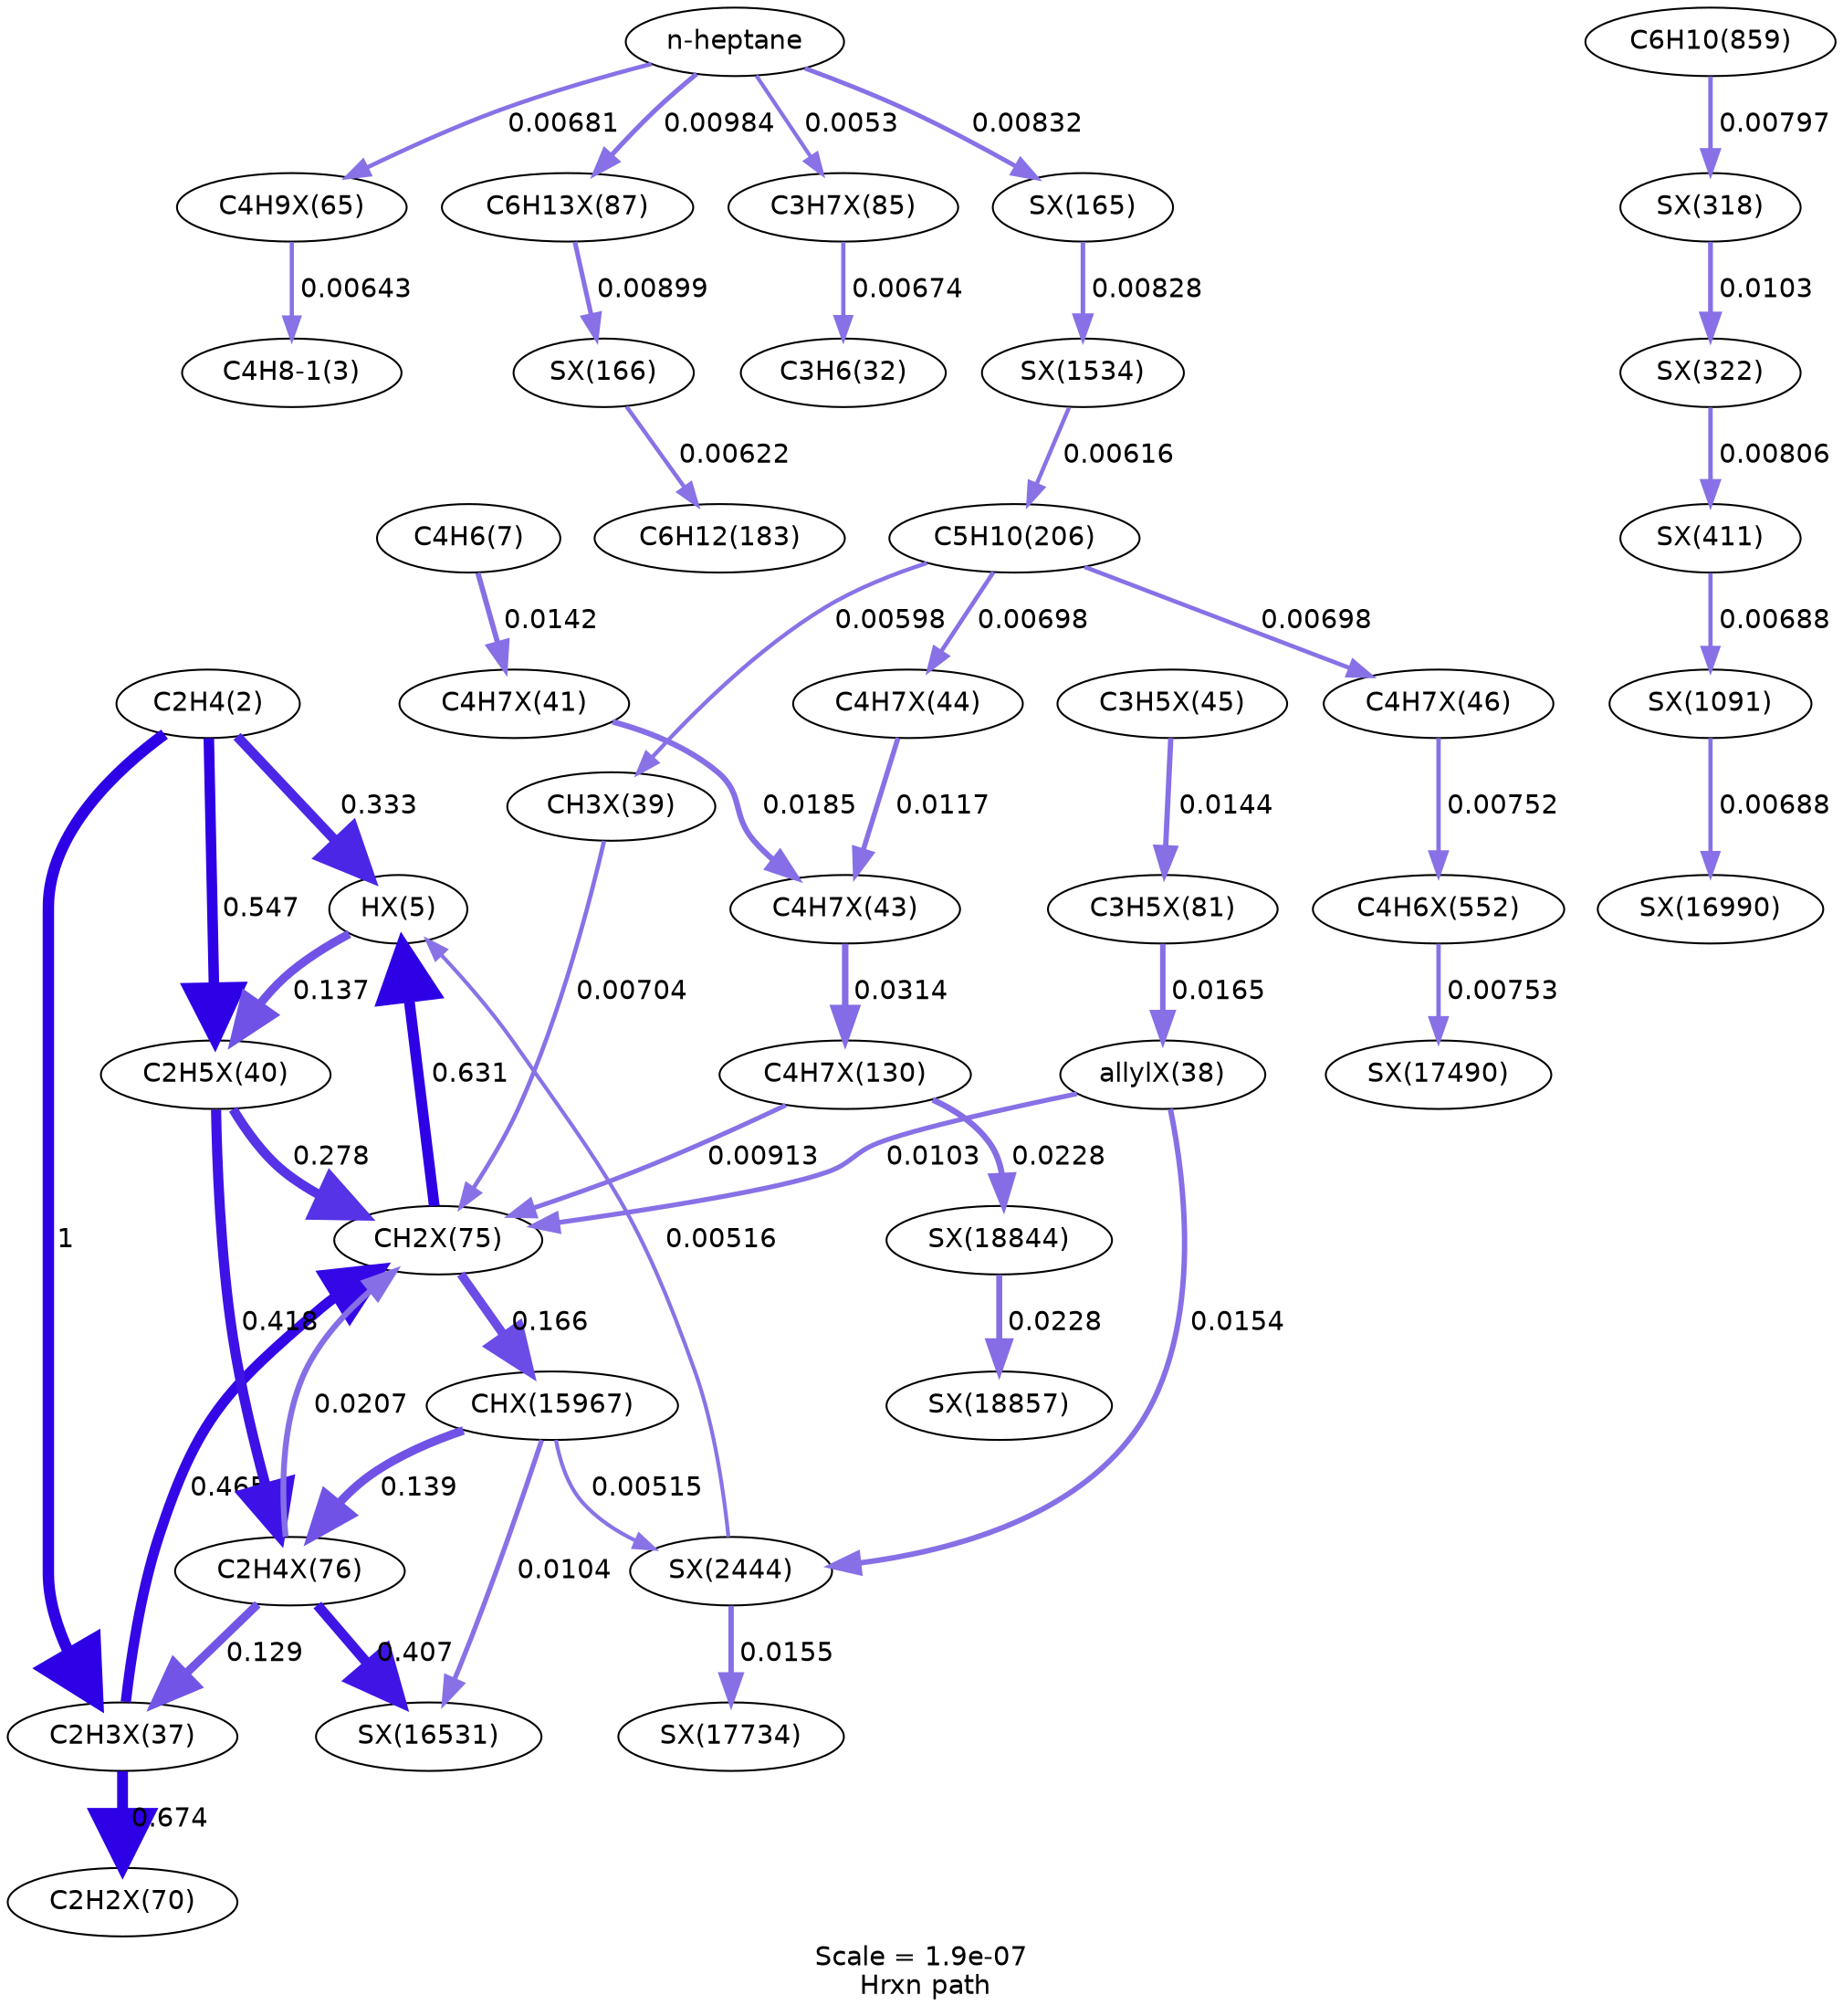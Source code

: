 digraph reaction_paths {
center=1;
s5 -> s60[fontname="Helvetica", style="setlinewidth(5.17)", arrowsize=2.59, color="0.7, 0.833, 0.9"
, label=" 0.333"];
s5 -> s61[fontname="Helvetica", style="setlinewidth(6)", arrowsize=3, color="0.7, 1.5, 0.9"
, label=" 1"];
s5 -> s64[fontname="Helvetica", style="setlinewidth(5.54)", arrowsize=2.77, color="0.7, 1.05, 0.9"
, label=" 0.547"];
s60 -> s64[fontname="Helvetica", style="setlinewidth(4.5)", arrowsize=2.25, color="0.7, 0.637, 0.9"
, label=" 0.137"];
s77 -> s60[fontname="Helvetica", style="setlinewidth(5.65)", arrowsize=2.83, color="0.7, 1.13, 0.9"
, label=" 0.631"];
s139 -> s60[fontname="Helvetica", style="setlinewidth(2.02)", arrowsize=1.01, color="0.7, 0.505, 0.9"
, label=" 0.00516"];
s61 -> s74[fontname="Helvetica", style="setlinewidth(5.7)", arrowsize=2.85, color="0.7, 1.17, 0.9"
, label=" 0.674"];
s61 -> s77[fontname="Helvetica", style="setlinewidth(5.42)", arrowsize=2.71, color="0.7, 0.965, 0.9"
, label=" 0.465"];
s78 -> s61[fontname="Helvetica", style="setlinewidth(4.45)", arrowsize=2.23, color="0.7, 0.629, 0.9"
, label=" 0.129"];
s73 -> s6[fontname="Helvetica", style="setlinewidth(2.19)", arrowsize=1.09, color="0.7, 0.506, 0.9"
, label=" 0.00643"];
s64 -> s77[fontname="Helvetica", style="setlinewidth(5.03)", arrowsize=2.52, color="0.7, 0.778, 0.9"
, label=" 0.278"];
s64 -> s78[fontname="Helvetica", style="setlinewidth(5.34)", arrowsize=2.67, color="0.7, 0.918, 0.9"
, label=" 0.418"];
s0 -> s73[fontname="Helvetica", style="setlinewidth(2.23)", arrowsize=1.12, color="0.7, 0.507, 0.9"
, label=" 0.00681"];
s97 -> s21[fontname="Helvetica", style="setlinewidth(2.16)", arrowsize=1.08, color="0.7, 0.506, 0.9"
, label=" 0.00622"];
s84 -> s97[fontname="Helvetica", style="setlinewidth(2.44)", arrowsize=1.22, color="0.7, 0.509, 0.9"
, label=" 0.00899"];
s70 -> s118[fontname="Helvetica", style="setlinewidth(2.31)", arrowsize=1.15, color="0.7, 0.508, 0.9"
, label=" 0.00752"];
s22 -> s70[fontname="Helvetica", style="setlinewidth(2.25)", arrowsize=1.13, color="0.7, 0.507, 0.9"
, label=" 0.00698"];
s31 -> s106[fontname="Helvetica", style="setlinewidth(2.35)", arrowsize=1.18, color="0.7, 0.508, 0.9"
, label=" 0.00797"];
s106 -> s109[fontname="Helvetica", style="setlinewidth(2.54)", arrowsize=1.27, color="0.7, 0.51, 0.9"
, label=" 0.0103"];
s109 -> s113[fontname="Helvetica", style="setlinewidth(2.36)", arrowsize=1.18, color="0.7, 0.508, 0.9"
, label=" 0.00806"];
s113 -> s126[fontname="Helvetica", style="setlinewidth(2.24)", arrowsize=1.12, color="0.7, 0.507, 0.9"
, label=" 0.00688"];
s0 -> s84[fontname="Helvetica", style="setlinewidth(2.51)", arrowsize=1.26, color="0.7, 0.51, 0.9"
, label=" 0.00984"];
s0 -> s83[fontname="Helvetica", style="setlinewidth(2.04)", arrowsize=1.02, color="0.7, 0.505, 0.9"
, label=" 0.0053"];
s0 -> s96[fontname="Helvetica", style="setlinewidth(2.38)", arrowsize=1.19, color="0.7, 0.508, 0.9"
, label=" 0.00832"];
s63 -> s77[fontname="Helvetica", style="setlinewidth(2.26)", arrowsize=1.13, color="0.7, 0.507, 0.9"
, label=" 0.00704"];
s22 -> s63[fontname="Helvetica", style="setlinewidth(2.13)", arrowsize=1.07, color="0.7, 0.506, 0.9"
, label=" 0.00598"];
s77 -> s197[fontname="Helvetica", style="setlinewidth(4.64)", arrowsize=2.32, color="0.7, 0.666, 0.9"
, label=" 0.166"];
s78 -> s77[fontname="Helvetica", style="setlinewidth(3.07)", arrowsize=1.54, color="0.7, 0.521, 0.9"
, label=" 0.0207"];
s62 -> s77[fontname="Helvetica", style="setlinewidth(2.54)", arrowsize=1.27, color="0.7, 0.51, 0.9"
, label=" 0.0103"];
s92 -> s77[fontname="Helvetica", style="setlinewidth(2.45)", arrowsize=1.23, color="0.7, 0.509, 0.9"
, label=" 0.00913"];
s197 -> s78[fontname="Helvetica", style="setlinewidth(4.51)", arrowsize=2.26, color="0.7, 0.639, 0.9"
, label=" 0.139"];
s197 -> s201[fontname="Helvetica", style="setlinewidth(2.55)", arrowsize=1.28, color="0.7, 0.51, 0.9"
, label=" 0.0104"];
s197 -> s139[fontname="Helvetica", style="setlinewidth(2.02)", arrowsize=1.01, color="0.7, 0.505, 0.9"
, label=" 0.00515"];
s78 -> s201[fontname="Helvetica", style="setlinewidth(5.32)", arrowsize=2.66, color="0.7, 0.907, 0.9"
, label=" 0.407"];
s126 -> s207[fontname="Helvetica", style="setlinewidth(2.24)", arrowsize=1.12, color="0.7, 0.507, 0.9"
, label=" 0.00688"];
s118 -> s209[fontname="Helvetica", style="setlinewidth(2.31)", arrowsize=1.15, color="0.7, 0.508, 0.9"
, label=" 0.00753"];
s83 -> s9[fontname="Helvetica", style="setlinewidth(2.23)", arrowsize=1.11, color="0.7, 0.507, 0.9"
, label=" 0.00674"];
s82 -> s62[fontname="Helvetica", style="setlinewidth(2.9)", arrowsize=1.45, color="0.7, 0.517, 0.9"
, label=" 0.0165"];
s62 -> s139[fontname="Helvetica", style="setlinewidth(2.85)", arrowsize=1.43, color="0.7, 0.515, 0.9"
, label=" 0.0154"];
s69 -> s82[fontname="Helvetica", style="setlinewidth(2.8)", arrowsize=1.4, color="0.7, 0.514, 0.9"
, label=" 0.0144"];
s139 -> s210[fontname="Helvetica", style="setlinewidth(2.85)", arrowsize=1.43, color="0.7, 0.515, 0.9"
, label=" 0.0155"];
s8 -> s65[fontname="Helvetica", style="setlinewidth(2.79)", arrowsize=1.39, color="0.7, 0.514, 0.9"
, label=" 0.0142"];
s65 -> s67[fontname="Helvetica", style="setlinewidth(2.99)", arrowsize=1.49, color="0.7, 0.518, 0.9"
, label=" 0.0185"];
s68 -> s67[fontname="Helvetica", style="setlinewidth(2.64)", arrowsize=1.32, color="0.7, 0.512, 0.9"
, label=" 0.0117"];
s67 -> s92[fontname="Helvetica", style="setlinewidth(3.39)", arrowsize=1.69, color="0.7, 0.531, 0.9"
, label=" 0.0314"];
s22 -> s68[fontname="Helvetica", style="setlinewidth(2.25)", arrowsize=1.13, color="0.7, 0.507, 0.9"
, label=" 0.00698"];
s92 -> s212[fontname="Helvetica", style="setlinewidth(3.15)", arrowsize=1.57, color="0.7, 0.523, 0.9"
, label=" 0.0228"];
s212 -> s213[fontname="Helvetica", style="setlinewidth(3.15)", arrowsize=1.57, color="0.7, 0.523, 0.9"
, label=" 0.0228"];
s130 -> s22[fontname="Helvetica", style="setlinewidth(2.16)", arrowsize=1.08, color="0.7, 0.506, 0.9"
, label=" 0.00616"];
s96 -> s130[fontname="Helvetica", style="setlinewidth(2.38)", arrowsize=1.19, color="0.7, 0.508, 0.9"
, label=" 0.00828"];
s0 [ fontname="Helvetica", label="n-heptane"];
s5 [ fontname="Helvetica", label="C2H4(2)"];
s6 [ fontname="Helvetica", label="C4H8-1(3)"];
s8 [ fontname="Helvetica", label="C4H6(7)"];
s9 [ fontname="Helvetica", label="C3H6(32)"];
s21 [ fontname="Helvetica", label="C6H12(183)"];
s22 [ fontname="Helvetica", label="C5H10(206)"];
s31 [ fontname="Helvetica", label="C6H10(859)"];
s60 [ fontname="Helvetica", label="HX(5)"];
s61 [ fontname="Helvetica", label="C2H3X(37)"];
s62 [ fontname="Helvetica", label="allylX(38)"];
s63 [ fontname="Helvetica", label="CH3X(39)"];
s64 [ fontname="Helvetica", label="C2H5X(40)"];
s65 [ fontname="Helvetica", label="C4H7X(41)"];
s67 [ fontname="Helvetica", label="C4H7X(43)"];
s68 [ fontname="Helvetica", label="C4H7X(44)"];
s69 [ fontname="Helvetica", label="C3H5X(45)"];
s70 [ fontname="Helvetica", label="C4H7X(46)"];
s73 [ fontname="Helvetica", label="C4H9X(65)"];
s74 [ fontname="Helvetica", label="C2H2X(70)"];
s77 [ fontname="Helvetica", label="CH2X(75)"];
s78 [ fontname="Helvetica", label="C2H4X(76)"];
s82 [ fontname="Helvetica", label="C3H5X(81)"];
s83 [ fontname="Helvetica", label="C3H7X(85)"];
s84 [ fontname="Helvetica", label="C6H13X(87)"];
s92 [ fontname="Helvetica", label="C4H7X(130)"];
s96 [ fontname="Helvetica", label="SX(165)"];
s97 [ fontname="Helvetica", label="SX(166)"];
s106 [ fontname="Helvetica", label="SX(318)"];
s109 [ fontname="Helvetica", label="SX(322)"];
s113 [ fontname="Helvetica", label="SX(411)"];
s118 [ fontname="Helvetica", label="C4H6X(552)"];
s126 [ fontname="Helvetica", label="SX(1091)"];
s130 [ fontname="Helvetica", label="SX(1534)"];
s139 [ fontname="Helvetica", label="SX(2444)"];
s197 [ fontname="Helvetica", label="CHX(15967)"];
s201 [ fontname="Helvetica", label="SX(16531)"];
s207 [ fontname="Helvetica", label="SX(16990)"];
s209 [ fontname="Helvetica", label="SX(17490)"];
s210 [ fontname="Helvetica", label="SX(17734)"];
s212 [ fontname="Helvetica", label="SX(18844)"];
s213 [ fontname="Helvetica", label="SX(18857)"];
 label = "Scale = 1.9e-07\l Hrxn path";
 fontname = "Helvetica";
}
